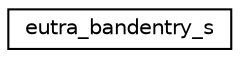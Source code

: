 digraph "Graphical Class Hierarchy"
{
 // LATEX_PDF_SIZE
  edge [fontname="Helvetica",fontsize="10",labelfontname="Helvetica",labelfontsize="10"];
  node [fontname="Helvetica",fontsize="10",shape=record];
  rankdir="LR";
  Node0 [label="eutra_bandentry_s",height=0.2,width=0.4,color="black", fillcolor="white", style="filled",URL="$structeutra__bandentry__s.html",tooltip=" "];
}
